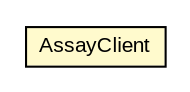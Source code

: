 #!/usr/local/bin/dot
#
# Class diagram 
# Generated by UmlGraph version 4.6 (http://www.spinellis.gr/sw/umlgraph)
#

digraph G {
	edge [fontname="arial",fontsize=10,labelfontname="arial",labelfontsize=10];
	node [fontname="arial",fontsize=10,shape=plaintext];
	// net.toxbank.client.resource.AssayClient
	c398 [label=<<table border="0" cellborder="1" cellspacing="0" cellpadding="2" port="p" bgcolor="lemonChiffon" href="./AssayClient.html">
		<tr><td><table border="0" cellspacing="0" cellpadding="1">
			<tr><td> AssayClient </td></tr>
		</table></td></tr>
		</table>>, fontname="arial", fontcolor="black", fontsize=10.0];
}


